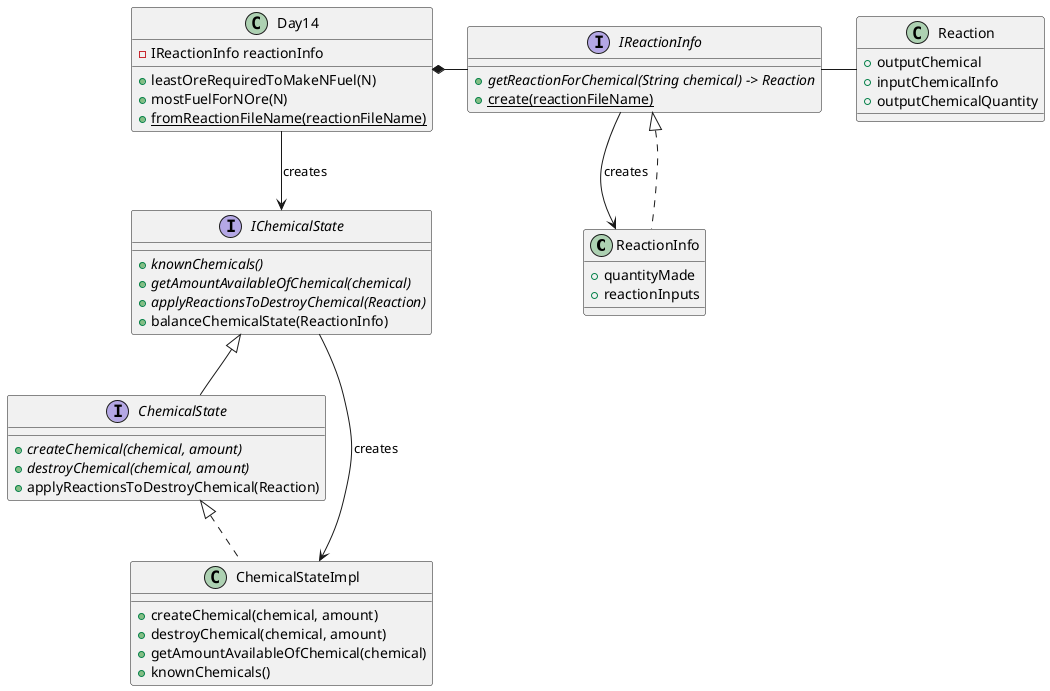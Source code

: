 @startuml
'https://plantuml.com/class-diagram



class ReactionInfo {
+ quantityMade
+ reactionInputs
}


interface IReactionInfo {
+{abstract}getReactionForChemical(String chemical) -> Reaction
+{static} create(reactionFileName)
}

IReactionInfo - Reaction

class Reaction {
+outputChemical
+inputChemicalInfo
+outputChemicalQuantity
}


class Day14 {
-IReactionInfo reactionInfo
+leastOreRequiredToMakeNFuel(N)
+mostFuelForNOre(N)
+{static} fromReactionFileName(reactionFileName)
}





Day14 *- IReactionInfo
IReactionInfo <|.. ReactionInfo

Day14 --> IChemicalState : "creates"

interface IChemicalState {
+ {abstract} knownChemicals()
+ {abstract} getAmountAvailableOfChemical(chemical)
+ {abstract} applyReactionsToDestroyChemical(Reaction)
+balanceChemicalState(ReactionInfo)
}

interface ChemicalState {
+ {abstract} createChemical(chemical, amount)
+ {abstract} destroyChemical(chemical, amount)
+ applyReactionsToDestroyChemical(Reaction)
}

IChemicalState <|-- ChemicalState

ChemicalState <|.. ChemicalStateImpl

class ChemicalStateImpl {
+ createChemical(chemical, amount)
+ destroyChemical(chemical, amount)
+ getAmountAvailableOfChemical(chemical)
+ knownChemicals()
}

IChemicalState --> ChemicalStateImpl: "creates"
IReactionInfo --> ReactionInfo: "creates"



@enduml